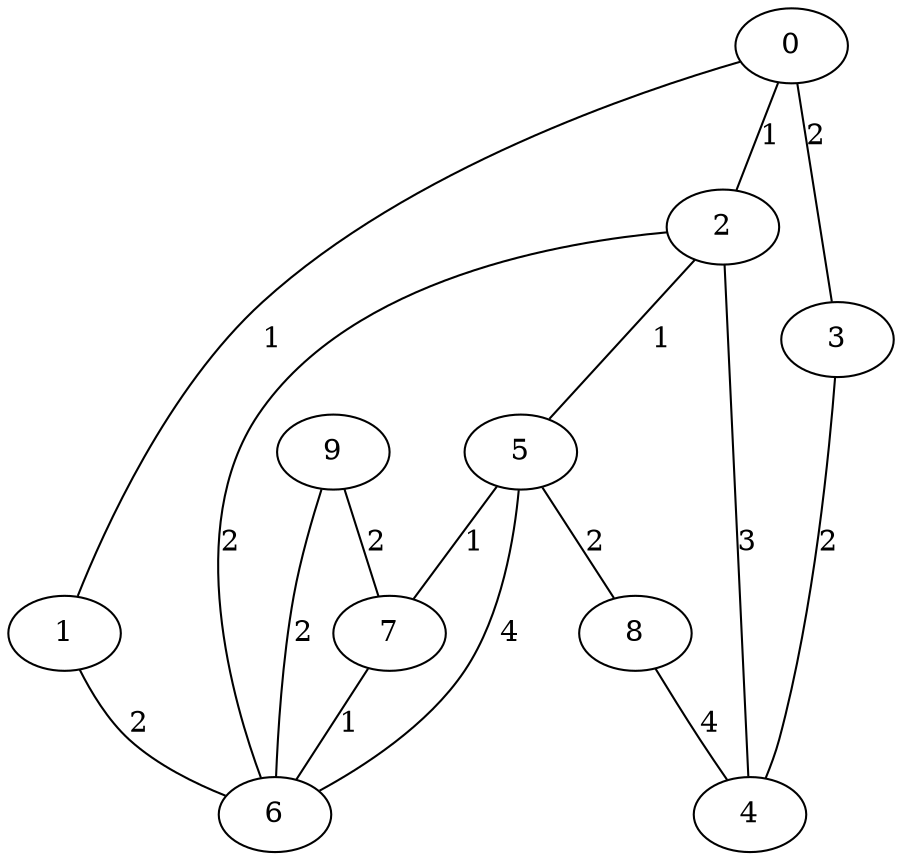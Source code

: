 graph{
0 -- 1[label="1",weight="1"];
0 -- 2[label="1",weight="1"];
0 -- 3[label="2",weight="2"];
1 -- 6[label="2",weight="2"];
2 -- 6[label="2",weight="2"];
2 -- 5[label="1",weight="1"];
2 -- 4[label="3",weight="3"];
5 -- 6[label="4",weight="4"];
5 -- 7[label="1",weight="1"];
5 -- 8[label="2",weight="2"];
8 -- 4[label="4",weight="4"];
9 -- 6[label="2",weight="2"];
9 -- 7[label="2",weight="2"];
3 -- 4[label="2",weight="2"];
7 -- 6[label="1",weight="1"];
}